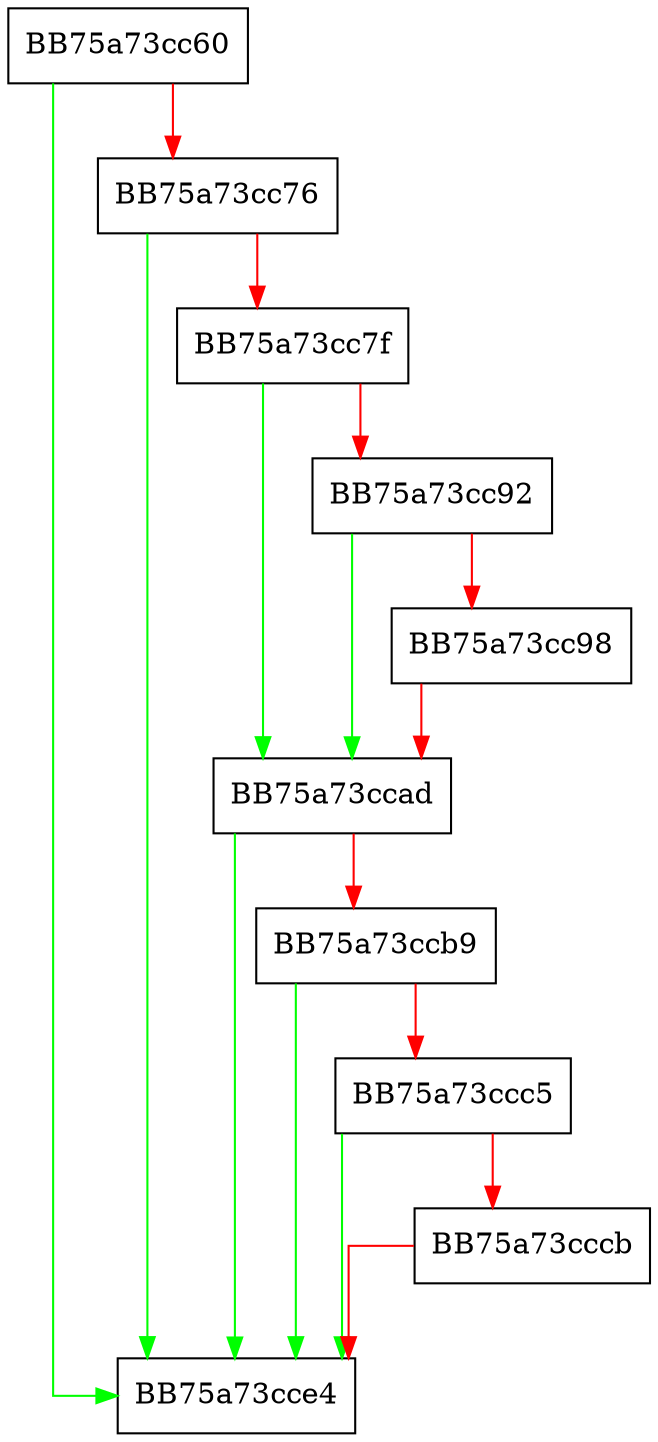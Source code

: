 digraph SMSDisableSyncNotif {
  node [shape="box"];
  graph [splines=ortho];
  BB75a73cc60 -> BB75a73cce4 [color="green"];
  BB75a73cc60 -> BB75a73cc76 [color="red"];
  BB75a73cc76 -> BB75a73cce4 [color="green"];
  BB75a73cc76 -> BB75a73cc7f [color="red"];
  BB75a73cc7f -> BB75a73ccad [color="green"];
  BB75a73cc7f -> BB75a73cc92 [color="red"];
  BB75a73cc92 -> BB75a73ccad [color="green"];
  BB75a73cc92 -> BB75a73cc98 [color="red"];
  BB75a73cc98 -> BB75a73ccad [color="red"];
  BB75a73ccad -> BB75a73cce4 [color="green"];
  BB75a73ccad -> BB75a73ccb9 [color="red"];
  BB75a73ccb9 -> BB75a73cce4 [color="green"];
  BB75a73ccb9 -> BB75a73ccc5 [color="red"];
  BB75a73ccc5 -> BB75a73cce4 [color="green"];
  BB75a73ccc5 -> BB75a73cccb [color="red"];
  BB75a73cccb -> BB75a73cce4 [color="red"];
}